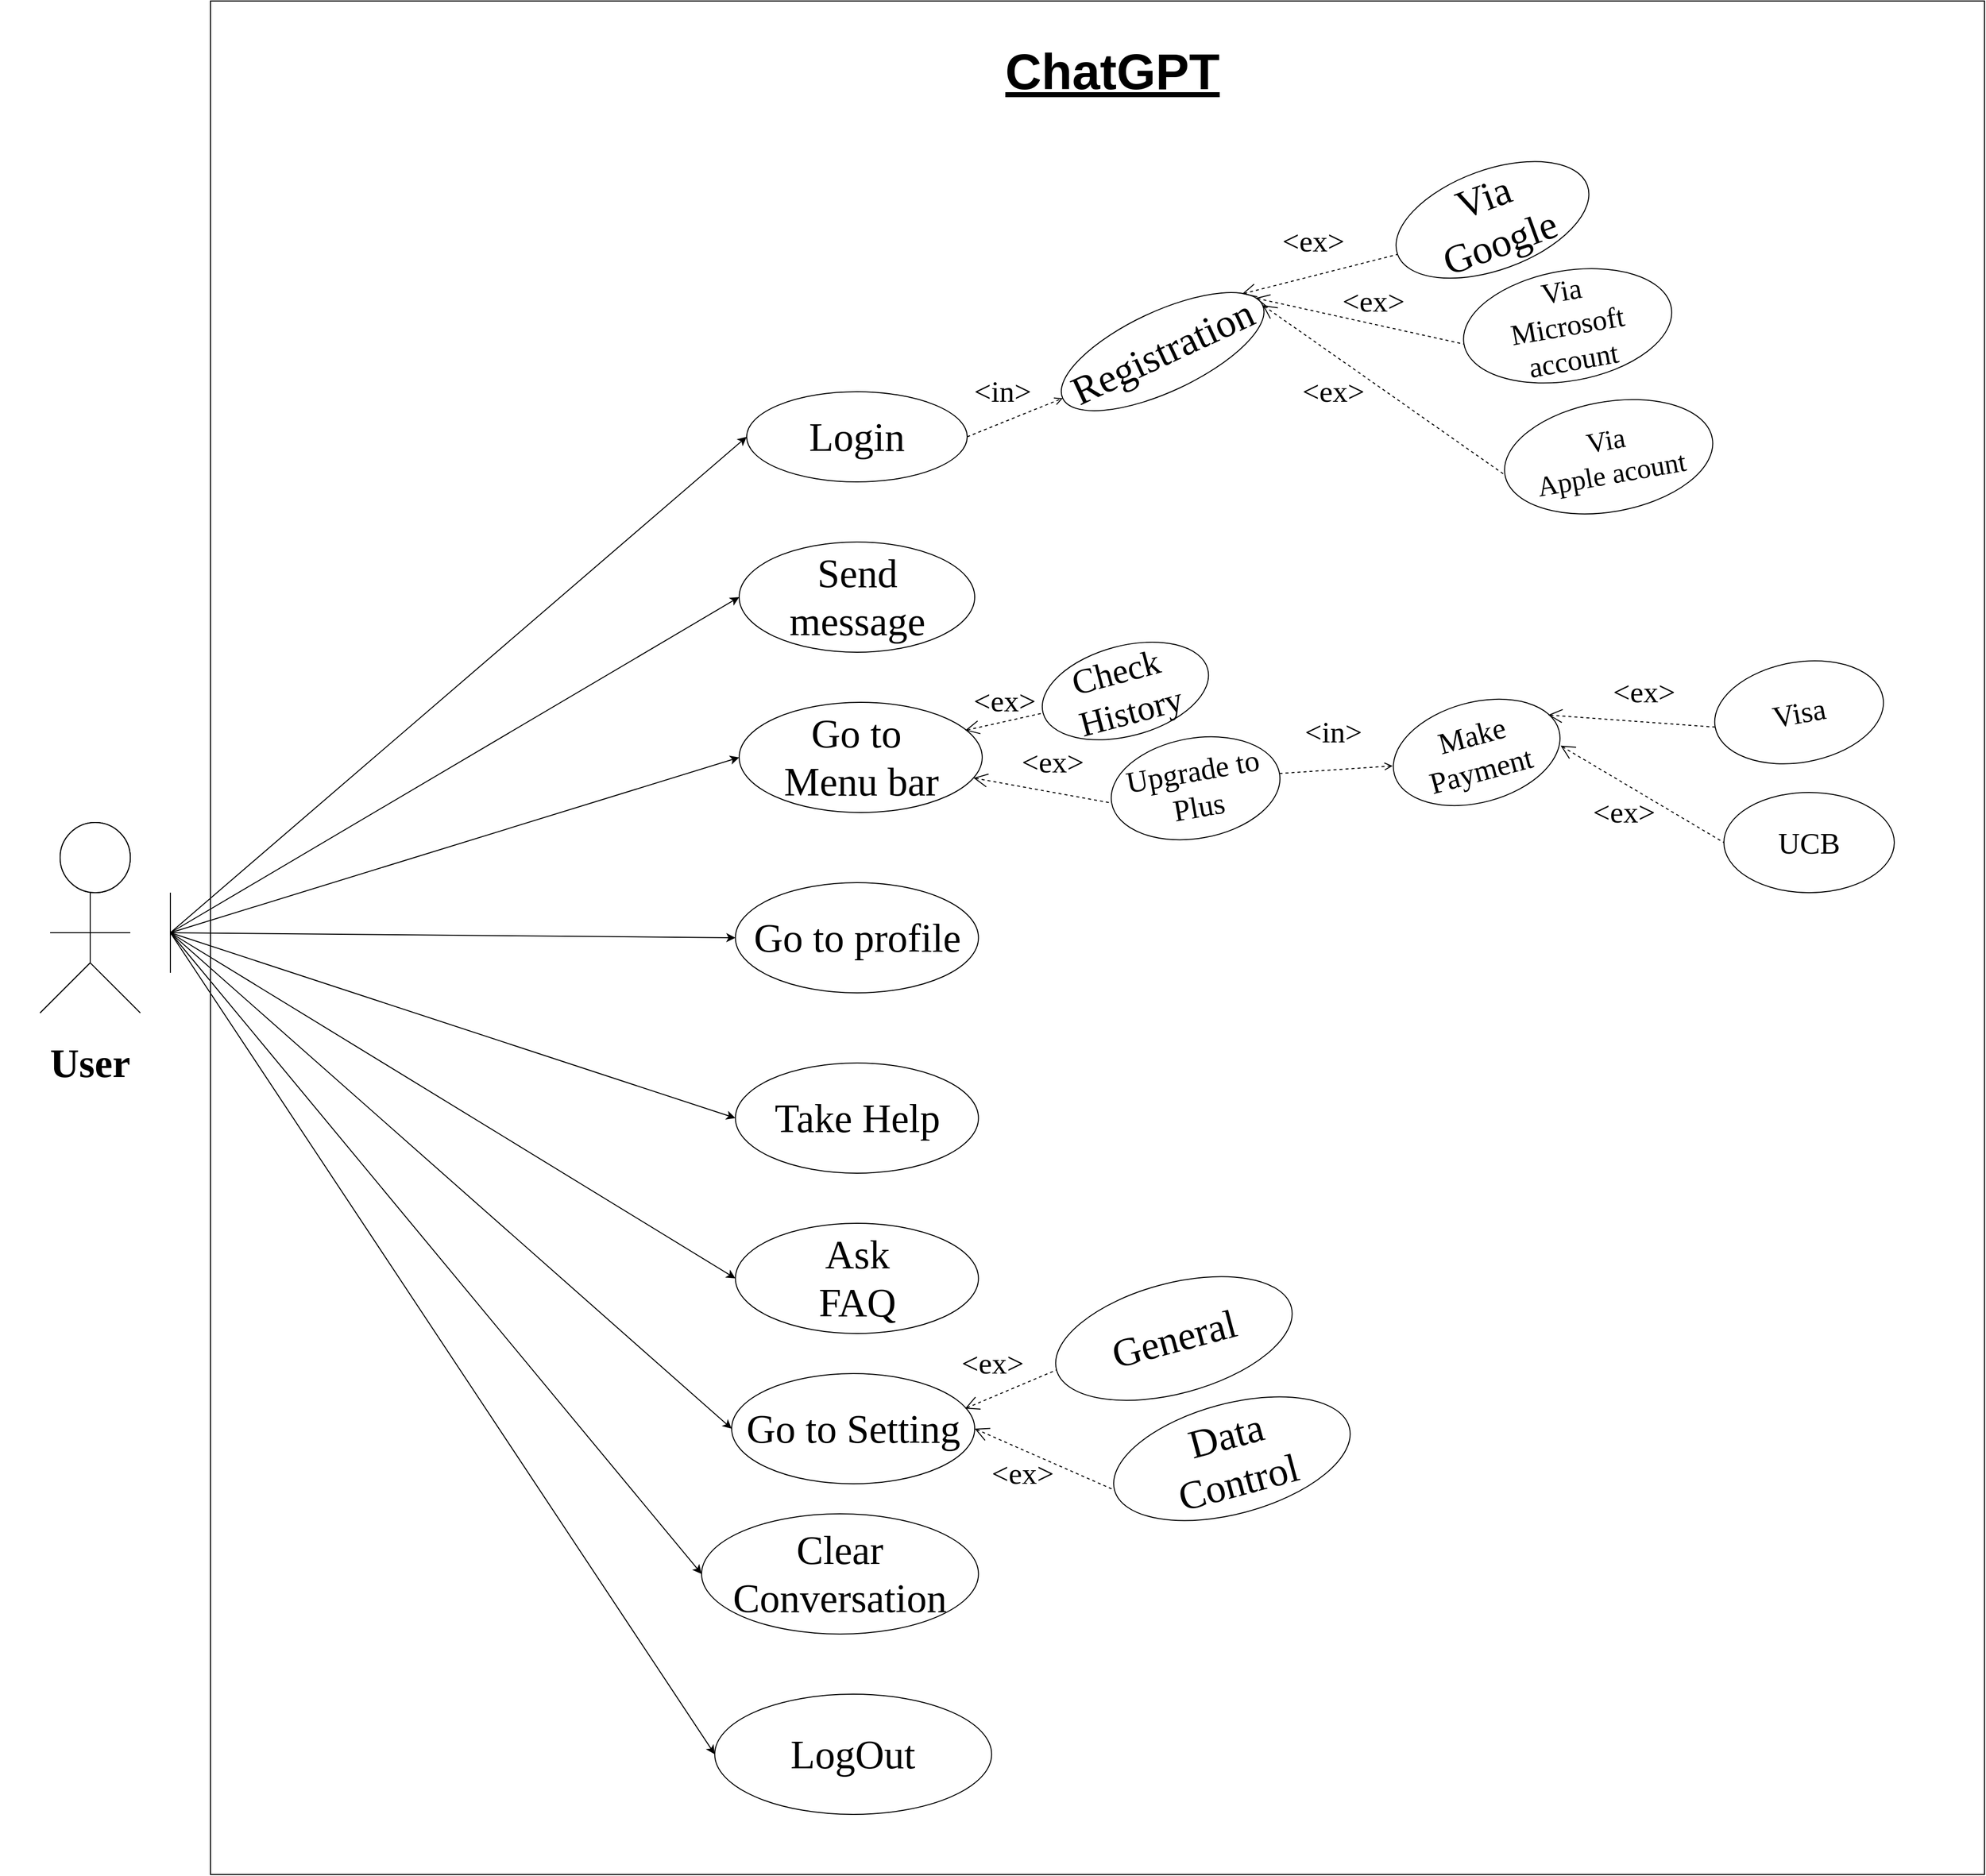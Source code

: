 <mxfile version="21.2.1" type="device">
  <diagram name="Page-1" id="ILiJkFNfnGtEeHsCnBNc">
    <mxGraphModel dx="4280" dy="3306" grid="1" gridSize="10" guides="1" tooltips="1" connect="1" arrows="1" fold="1" page="1" pageScale="1" pageWidth="827" pageHeight="1169" math="0" shadow="0">
      <root>
        <mxCell id="0" />
        <mxCell id="1" parent="0" />
        <mxCell id="FtxeGz9yoECI1jrde65M-79" value="" style="shape=rect;html=1;verticalAlign=top;fontStyle=1;align=center;whiteSpace=wrap;" vertex="1" parent="1">
          <mxGeometry x="200" y="-330" width="1770" height="1870" as="geometry" />
        </mxCell>
        <mxCell id="FtxeGz9yoECI1jrde65M-1" value="" style="ellipse;whiteSpace=wrap;html=1;aspect=fixed;" vertex="1" parent="1">
          <mxGeometry x="50" y="490" width="70" height="70" as="geometry" />
        </mxCell>
        <mxCell id="FtxeGz9yoECI1jrde65M-2" value="" style="endArrow=none;html=1;rounded=0;" edge="1" parent="1">
          <mxGeometry width="50" height="50" relative="1" as="geometry">
            <mxPoint x="80" y="630" as="sourcePoint" />
            <mxPoint x="80" y="560" as="targetPoint" />
          </mxGeometry>
        </mxCell>
        <mxCell id="FtxeGz9yoECI1jrde65M-3" value="" style="endArrow=none;html=1;rounded=0;" edge="1" parent="1">
          <mxGeometry width="50" height="50" relative="1" as="geometry">
            <mxPoint x="30" y="680" as="sourcePoint" />
            <mxPoint x="80" y="630" as="targetPoint" />
          </mxGeometry>
        </mxCell>
        <mxCell id="FtxeGz9yoECI1jrde65M-4" value="" style="endArrow=none;html=1;rounded=0;" edge="1" parent="1">
          <mxGeometry width="50" height="50" relative="1" as="geometry">
            <mxPoint x="130" y="680" as="sourcePoint" />
            <mxPoint x="80" y="630" as="targetPoint" />
          </mxGeometry>
        </mxCell>
        <mxCell id="FtxeGz9yoECI1jrde65M-5" value="" style="endArrow=none;html=1;rounded=0;" edge="1" parent="1">
          <mxGeometry width="50" height="50" relative="1" as="geometry">
            <mxPoint x="40" y="600" as="sourcePoint" />
            <mxPoint x="120" y="600" as="targetPoint" />
          </mxGeometry>
        </mxCell>
        <mxCell id="FtxeGz9yoECI1jrde65M-7" value="&lt;font face=&quot;Times New Roman&quot; style=&quot;font-size: 40px;&quot;&gt;&lt;b&gt;User&lt;/b&gt;&lt;/font&gt;" style="text;html=1;strokeColor=none;fillColor=none;align=center;verticalAlign=middle;whiteSpace=wrap;rounded=0;" vertex="1" parent="1">
          <mxGeometry x="-10" y="690" width="180" height="80" as="geometry" />
        </mxCell>
        <mxCell id="FtxeGz9yoECI1jrde65M-8" value="&lt;font style=&quot;font-size: 50px;&quot;&gt;&lt;u&gt;&lt;b&gt;ChatGPT&lt;/b&gt;&lt;/u&gt;&lt;/font&gt;" style="text;html=1;strokeColor=none;fillColor=none;align=center;verticalAlign=middle;whiteSpace=wrap;rounded=0;" vertex="1" parent="1">
          <mxGeometry x="950" y="-300" width="300" height="80" as="geometry" />
        </mxCell>
        <mxCell id="FtxeGz9yoECI1jrde65M-10" value="&lt;font face=&quot;Times New Roman&quot; style=&quot;font-size: 40px;&quot;&gt;Login&lt;/font&gt;" style="ellipse;whiteSpace=wrap;html=1;" vertex="1" parent="1">
          <mxGeometry x="735" y="60" width="220" height="90" as="geometry" />
        </mxCell>
        <mxCell id="FtxeGz9yoECI1jrde65M-12" value="&lt;font style=&quot;font-size: 40px;&quot; face=&quot;Times New Roman&quot;&gt;Registration&lt;/font&gt;" style="ellipse;whiteSpace=wrap;html=1;rotation=-25;" vertex="1" parent="1">
          <mxGeometry x="1040" y="-20" width="220" height="80" as="geometry" />
        </mxCell>
        <mxCell id="FtxeGz9yoECI1jrde65M-14" value="&lt;font face=&quot;Times New Roman&quot; style=&quot;font-size: 40px;&quot;&gt;Via&lt;br&gt;Google&lt;/font&gt;" style="ellipse;whiteSpace=wrap;html=1;rotation=-20;" vertex="1" parent="1">
          <mxGeometry x="1378.34" y="-161.44" width="201.46" height="99.81" as="geometry" />
        </mxCell>
        <mxCell id="FtxeGz9yoECI1jrde65M-16" value="&lt;font face=&quot;Times New Roman&quot; style=&quot;font-size: 29px;&quot;&gt;Via&lt;br&gt;Microsoft account&lt;/font&gt;" style="ellipse;whiteSpace=wrap;html=1;rotation=-10;" vertex="1" parent="1">
          <mxGeometry x="1449.07" y="-60.67" width="210" height="109.81" as="geometry" />
        </mxCell>
        <mxCell id="FtxeGz9yoECI1jrde65M-18" value="&lt;font face=&quot;Times New Roman&quot; style=&quot;font-size: 28px;&quot;&gt;Via&lt;br&gt;Apple acount&lt;/font&gt;" style="ellipse;whiteSpace=wrap;html=1;rotation=-10;" vertex="1" parent="1">
          <mxGeometry x="1490" y="70" width="210" height="109.81" as="geometry" />
        </mxCell>
        <mxCell id="FtxeGz9yoECI1jrde65M-19" value="&lt;font face=&quot;Times New Roman&quot; style=&quot;font-size: 40px;&quot;&gt;Send&lt;br&gt;message&lt;br&gt;&lt;/font&gt;" style="ellipse;whiteSpace=wrap;html=1;" vertex="1" parent="1">
          <mxGeometry x="727.5" y="210" width="235" height="110" as="geometry" />
        </mxCell>
        <mxCell id="FtxeGz9yoECI1jrde65M-20" value="&lt;font face=&quot;Times New Roman&quot; style=&quot;font-size: 40px;&quot;&gt;Go to&amp;nbsp;&lt;br&gt;Menu bar&lt;br&gt;&lt;/font&gt;" style="ellipse;whiteSpace=wrap;html=1;" vertex="1" parent="1">
          <mxGeometry x="727.5" y="370" width="242.5" height="110" as="geometry" />
        </mxCell>
        <mxCell id="FtxeGz9yoECI1jrde65M-22" value="&lt;font face=&quot;Times New Roman&quot; style=&quot;font-size: 35px;&quot;&gt;Check&amp;nbsp;&lt;br&gt;History&lt;/font&gt;" style="ellipse;whiteSpace=wrap;html=1;rotation=-15;" vertex="1" parent="1">
          <mxGeometry x="1027.85" y="313.7" width="170" height="90" as="geometry" />
        </mxCell>
        <mxCell id="FtxeGz9yoECI1jrde65M-32" value="&lt;font style=&quot;font-size: 30px;&quot; face=&quot;Times New Roman&quot;&gt;Upgrade to&lt;br&gt;Plus&lt;/font&gt;" style="ellipse;whiteSpace=wrap;html=1;rotation=-10;" vertex="1" parent="1">
          <mxGeometry x="1097.88" y="405.81" width="170" height="100" as="geometry" />
        </mxCell>
        <mxCell id="FtxeGz9yoECI1jrde65M-34" value="&lt;font style=&quot;font-size: 30px;&quot; face=&quot;Times New Roman&quot;&gt;&lt;span style=&quot;font-size: 30px;&quot;&gt;Make&lt;br&gt;&lt;/span&gt;Payment&lt;/font&gt;" style="ellipse;whiteSpace=wrap;html=1;rotation=-15;" vertex="1" parent="1">
          <mxGeometry x="1378.34" y="370" width="170" height="100" as="geometry" />
        </mxCell>
        <mxCell id="FtxeGz9yoECI1jrde65M-36" value="&lt;font face=&quot;Times New Roman&quot;&gt;&lt;span style=&quot;font-size: 30px;&quot;&gt;Visa&lt;/span&gt;&lt;/font&gt;" style="ellipse;whiteSpace=wrap;html=1;rotation=-10;" vertex="1" parent="1">
          <mxGeometry x="1700" y="330" width="170" height="100" as="geometry" />
        </mxCell>
        <mxCell id="FtxeGz9yoECI1jrde65M-38" value="&lt;font face=&quot;Times New Roman&quot;&gt;&lt;span style=&quot;font-size: 30px;&quot;&gt;UCB&lt;/span&gt;&lt;/font&gt;" style="ellipse;whiteSpace=wrap;html=1;rotation=0;" vertex="1" parent="1">
          <mxGeometry x="1710" y="460" width="170" height="100" as="geometry" />
        </mxCell>
        <mxCell id="FtxeGz9yoECI1jrde65M-39" value="&lt;font face=&quot;Times New Roman&quot; style=&quot;font-size: 40px;&quot;&gt;Go to profile&lt;br&gt;&lt;/font&gt;" style="ellipse;whiteSpace=wrap;html=1;" vertex="1" parent="1">
          <mxGeometry x="723.75" y="550" width="242.5" height="110" as="geometry" />
        </mxCell>
        <mxCell id="FtxeGz9yoECI1jrde65M-40" value="&lt;font face=&quot;Times New Roman&quot; style=&quot;font-size: 40px;&quot;&gt;Take Help&lt;br&gt;&lt;/font&gt;" style="ellipse;whiteSpace=wrap;html=1;" vertex="1" parent="1">
          <mxGeometry x="723.75" y="730" width="242.5" height="110" as="geometry" />
        </mxCell>
        <mxCell id="FtxeGz9yoECI1jrde65M-41" value="&lt;font face=&quot;Times New Roman&quot; style=&quot;font-size: 40px;&quot;&gt;Ask&lt;br&gt;FAQ&lt;br&gt;&lt;/font&gt;" style="ellipse;whiteSpace=wrap;html=1;" vertex="1" parent="1">
          <mxGeometry x="723.75" y="890" width="242.5" height="110" as="geometry" />
        </mxCell>
        <mxCell id="FtxeGz9yoECI1jrde65M-42" value="&lt;font face=&quot;Times New Roman&quot; style=&quot;font-size: 40px;&quot;&gt;Go to Setting&lt;br&gt;&lt;/font&gt;" style="ellipse;whiteSpace=wrap;html=1;" vertex="1" parent="1">
          <mxGeometry x="720" y="1040" width="242.5" height="110" as="geometry" />
        </mxCell>
        <mxCell id="FtxeGz9yoECI1jrde65M-43" value="&lt;font face=&quot;Times New Roman&quot; style=&quot;font-size: 40px;&quot;&gt;Clear&lt;br&gt;Conversation&lt;br&gt;&lt;/font&gt;" style="ellipse;whiteSpace=wrap;html=1;" vertex="1" parent="1">
          <mxGeometry x="690" y="1180" width="276.25" height="120" as="geometry" />
        </mxCell>
        <mxCell id="FtxeGz9yoECI1jrde65M-44" value="&lt;font face=&quot;Times New Roman&quot; style=&quot;font-size: 40px;&quot;&gt;LogOut&lt;br&gt;&lt;/font&gt;" style="ellipse;whiteSpace=wrap;html=1;" vertex="1" parent="1">
          <mxGeometry x="703.13" y="1360" width="276.25" height="120" as="geometry" />
        </mxCell>
        <mxCell id="FtxeGz9yoECI1jrde65M-46" value="&lt;font face=&quot;Times New Roman&quot; style=&quot;font-size: 40px;&quot;&gt;General&lt;br&gt;&lt;/font&gt;" style="ellipse;whiteSpace=wrap;html=1;rotation=-15;" vertex="1" parent="1">
          <mxGeometry x="1040" y="950" width="242.5" height="110" as="geometry" />
        </mxCell>
        <mxCell id="FtxeGz9yoECI1jrde65M-48" value="&lt;font face=&quot;Times New Roman&quot; style=&quot;font-size: 40px;&quot;&gt;Data&lt;br&gt;Control&lt;br&gt;&lt;/font&gt;" style="ellipse;whiteSpace=wrap;html=1;rotation=-15;" vertex="1" parent="1">
          <mxGeometry x="1097.88" y="1070" width="242.5" height="110" as="geometry" />
        </mxCell>
        <mxCell id="FtxeGz9yoECI1jrde65M-49" value="" style="endArrow=none;html=1;rounded=0;" edge="1" parent="1">
          <mxGeometry width="50" height="50" relative="1" as="geometry">
            <mxPoint x="160" y="640" as="sourcePoint" />
            <mxPoint x="160" y="560" as="targetPoint" />
          </mxGeometry>
        </mxCell>
        <mxCell id="FtxeGz9yoECI1jrde65M-50" value="" style="endArrow=classic;html=1;rounded=0;entryX=0;entryY=0.5;entryDx=0;entryDy=0;" edge="1" parent="1" target="FtxeGz9yoECI1jrde65M-10">
          <mxGeometry width="50" height="50" relative="1" as="geometry">
            <mxPoint x="160" y="600" as="sourcePoint" />
            <mxPoint x="440" y="460" as="targetPoint" />
          </mxGeometry>
        </mxCell>
        <mxCell id="FtxeGz9yoECI1jrde65M-51" value="" style="endArrow=classic;html=1;rounded=0;entryX=0;entryY=0.5;entryDx=0;entryDy=0;" edge="1" parent="1" target="FtxeGz9yoECI1jrde65M-19">
          <mxGeometry width="50" height="50" relative="1" as="geometry">
            <mxPoint x="160" y="600" as="sourcePoint" />
            <mxPoint x="745" y="115" as="targetPoint" />
          </mxGeometry>
        </mxCell>
        <mxCell id="FtxeGz9yoECI1jrde65M-52" value="" style="endArrow=classic;html=1;rounded=0;entryX=0;entryY=0.5;entryDx=0;entryDy=0;" edge="1" parent="1" target="FtxeGz9yoECI1jrde65M-20">
          <mxGeometry width="50" height="50" relative="1" as="geometry">
            <mxPoint x="160" y="600" as="sourcePoint" />
            <mxPoint x="755" y="125" as="targetPoint" />
          </mxGeometry>
        </mxCell>
        <mxCell id="FtxeGz9yoECI1jrde65M-53" value="" style="endArrow=classic;html=1;rounded=0;entryX=0;entryY=0.5;entryDx=0;entryDy=0;" edge="1" parent="1" target="FtxeGz9yoECI1jrde65M-39">
          <mxGeometry width="50" height="50" relative="1" as="geometry">
            <mxPoint x="160" y="600" as="sourcePoint" />
            <mxPoint x="738" y="435" as="targetPoint" />
          </mxGeometry>
        </mxCell>
        <mxCell id="FtxeGz9yoECI1jrde65M-54" value="" style="endArrow=classic;html=1;rounded=0;entryX=0;entryY=0.5;entryDx=0;entryDy=0;" edge="1" parent="1" target="FtxeGz9yoECI1jrde65M-40">
          <mxGeometry width="50" height="50" relative="1" as="geometry">
            <mxPoint x="160" y="600" as="sourcePoint" />
            <mxPoint x="748" y="445" as="targetPoint" />
          </mxGeometry>
        </mxCell>
        <mxCell id="FtxeGz9yoECI1jrde65M-55" value="" style="endArrow=classic;html=1;rounded=0;entryX=0;entryY=0.5;entryDx=0;entryDy=0;" edge="1" parent="1" target="FtxeGz9yoECI1jrde65M-41">
          <mxGeometry width="50" height="50" relative="1" as="geometry">
            <mxPoint x="160" y="600" as="sourcePoint" />
            <mxPoint x="758" y="455" as="targetPoint" />
          </mxGeometry>
        </mxCell>
        <mxCell id="FtxeGz9yoECI1jrde65M-56" value="" style="endArrow=classic;html=1;rounded=0;entryX=0;entryY=0.5;entryDx=0;entryDy=0;" edge="1" parent="1" target="FtxeGz9yoECI1jrde65M-42">
          <mxGeometry width="50" height="50" relative="1" as="geometry">
            <mxPoint x="160" y="600" as="sourcePoint" />
            <mxPoint x="768" y="465" as="targetPoint" />
          </mxGeometry>
        </mxCell>
        <mxCell id="FtxeGz9yoECI1jrde65M-57" value="" style="endArrow=classic;html=1;rounded=0;entryX=0;entryY=0.5;entryDx=0;entryDy=0;" edge="1" parent="1" target="FtxeGz9yoECI1jrde65M-43">
          <mxGeometry width="50" height="50" relative="1" as="geometry">
            <mxPoint x="160" y="600" as="sourcePoint" />
            <mxPoint x="778" y="475" as="targetPoint" />
          </mxGeometry>
        </mxCell>
        <mxCell id="FtxeGz9yoECI1jrde65M-58" value="" style="endArrow=classic;html=1;rounded=0;entryX=0;entryY=0.5;entryDx=0;entryDy=0;" edge="1" parent="1" target="FtxeGz9yoECI1jrde65M-44">
          <mxGeometry width="50" height="50" relative="1" as="geometry">
            <mxPoint x="160" y="600" as="sourcePoint" />
            <mxPoint x="788" y="485" as="targetPoint" />
          </mxGeometry>
        </mxCell>
        <mxCell id="FtxeGz9yoECI1jrde65M-59" value="" style="ellipse;whiteSpace=wrap;html=1;aspect=fixed;" vertex="1" parent="1">
          <mxGeometry x="50" y="490" width="70" height="70" as="geometry" />
        </mxCell>
        <mxCell id="FtxeGz9yoECI1jrde65M-60" value="" style="endArrow=none;html=1;rounded=0;" edge="1" parent="1">
          <mxGeometry width="50" height="50" relative="1" as="geometry">
            <mxPoint x="80" y="630" as="sourcePoint" />
            <mxPoint x="80" y="560" as="targetPoint" />
          </mxGeometry>
        </mxCell>
        <mxCell id="FtxeGz9yoECI1jrde65M-61" value="" style="ellipse;whiteSpace=wrap;html=1;aspect=fixed;" vertex="1" parent="1">
          <mxGeometry x="50" y="490" width="70" height="70" as="geometry" />
        </mxCell>
        <mxCell id="FtxeGz9yoECI1jrde65M-62" value="" style="endArrow=none;html=1;rounded=0;" edge="1" parent="1">
          <mxGeometry width="50" height="50" relative="1" as="geometry">
            <mxPoint x="80" y="630" as="sourcePoint" />
            <mxPoint x="80" y="560" as="targetPoint" />
          </mxGeometry>
        </mxCell>
        <mxCell id="FtxeGz9yoECI1jrde65M-63" value="" style="endArrow=none;html=1;rounded=0;" edge="1" parent="1">
          <mxGeometry width="50" height="50" relative="1" as="geometry">
            <mxPoint x="40" y="600" as="sourcePoint" />
            <mxPoint x="120" y="600" as="targetPoint" />
          </mxGeometry>
        </mxCell>
        <mxCell id="FtxeGz9yoECI1jrde65M-64" value="" style="endArrow=none;html=1;rounded=0;" edge="1" parent="1">
          <mxGeometry width="50" height="50" relative="1" as="geometry">
            <mxPoint x="30" y="680" as="sourcePoint" />
            <mxPoint x="80" y="630" as="targetPoint" />
          </mxGeometry>
        </mxCell>
        <mxCell id="FtxeGz9yoECI1jrde65M-80" value="&lt;font face=&quot;Times New Roman&quot; style=&quot;font-size: 30px;&quot;&gt;&amp;lt;in&amp;gt;&lt;/font&gt;" style="edgeStyle=none;html=1;endArrow=open;verticalAlign=bottom;dashed=1;labelBackgroundColor=none;rounded=0;exitX=1;exitY=0.5;exitDx=0;exitDy=0;entryX=0;entryY=0.5;entryDx=0;entryDy=0;" edge="1" parent="1" source="FtxeGz9yoECI1jrde65M-10" target="FtxeGz9yoECI1jrde65M-12">
          <mxGeometry x="-0.19" y="10" width="160" relative="1" as="geometry">
            <mxPoint x="955" y="170" as="sourcePoint" />
            <mxPoint x="1115" y="170" as="targetPoint" />
            <mxPoint as="offset" />
          </mxGeometry>
        </mxCell>
        <mxCell id="FtxeGz9yoECI1jrde65M-81" value="&lt;font face=&quot;Times New Roman&quot; style=&quot;font-size: 30px;&quot;&gt;&amp;lt;ex&amp;gt;&lt;/font&gt;" style="edgeStyle=none;html=1;startArrow=open;endArrow=none;startSize=12;verticalAlign=bottom;dashed=1;labelBackgroundColor=none;rounded=0;entryX=0;entryY=0.5;entryDx=0;entryDy=0;exitX=1;exitY=0.5;exitDx=0;exitDy=0;" edge="1" parent="1" source="FtxeGz9yoECI1jrde65M-12" target="FtxeGz9yoECI1jrde65M-18">
          <mxGeometry x="-0.197" y="-47" width="160" relative="1" as="geometry">
            <mxPoint x="1230" as="sourcePoint" />
            <mxPoint x="1390" as="targetPoint" />
            <mxPoint as="offset" />
          </mxGeometry>
        </mxCell>
        <mxCell id="FtxeGz9yoECI1jrde65M-82" value="&lt;font face=&quot;Times New Roman&quot; style=&quot;font-size: 30px;&quot;&gt;&amp;lt;ex&amp;gt;&lt;/font&gt;" style="edgeStyle=none;html=1;startArrow=open;endArrow=none;startSize=12;verticalAlign=bottom;dashed=1;labelBackgroundColor=none;rounded=0;entryX=0;entryY=0.5;entryDx=0;entryDy=0;exitX=0.984;exitY=0.383;exitDx=0;exitDy=0;exitPerimeter=0;" edge="1" parent="1" source="FtxeGz9yoECI1jrde65M-12" target="FtxeGz9yoECI1jrde65M-16">
          <mxGeometry x="0.126" y="2" width="160" relative="1" as="geometry">
            <mxPoint x="1230" as="sourcePoint" />
            <mxPoint x="1390" as="targetPoint" />
            <mxPoint as="offset" />
          </mxGeometry>
        </mxCell>
        <mxCell id="FtxeGz9yoECI1jrde65M-83" value="&lt;font face=&quot;Times New Roman&quot; style=&quot;font-size: 30px;&quot;&gt;&amp;lt;ex&amp;gt;&lt;/font&gt;" style="edgeStyle=none;html=1;startArrow=open;endArrow=none;startSize=12;verticalAlign=bottom;dashed=1;labelBackgroundColor=none;rounded=0;entryX=0;entryY=0.5;entryDx=0;entryDy=0;exitX=0.937;exitY=0.266;exitDx=0;exitDy=0;exitPerimeter=0;" edge="1" parent="1" source="FtxeGz9yoECI1jrde65M-12" target="FtxeGz9yoECI1jrde65M-14">
          <mxGeometry x="-0.043" y="14" width="160" relative="1" as="geometry">
            <mxPoint x="1230" as="sourcePoint" />
            <mxPoint x="1390" as="targetPoint" />
            <mxPoint as="offset" />
          </mxGeometry>
        </mxCell>
        <mxCell id="FtxeGz9yoECI1jrde65M-85" value="&lt;font face=&quot;Times New Roman&quot; style=&quot;font-size: 30px;&quot;&gt;&amp;lt;ex&amp;gt;&lt;/font&gt;" style="edgeStyle=none;html=1;startArrow=open;endArrow=none;startSize=12;verticalAlign=bottom;dashed=1;labelBackgroundColor=none;rounded=0;exitX=0.93;exitY=0.255;exitDx=0;exitDy=0;exitPerimeter=0;entryX=0;entryY=0.5;entryDx=0;entryDy=0;" edge="1" parent="1" source="FtxeGz9yoECI1jrde65M-20" target="FtxeGz9yoECI1jrde65M-22">
          <mxGeometry width="160" relative="1" as="geometry">
            <mxPoint x="1180" y="440" as="sourcePoint" />
            <mxPoint x="1340" y="440" as="targetPoint" />
          </mxGeometry>
        </mxCell>
        <mxCell id="FtxeGz9yoECI1jrde65M-86" value="&lt;font style=&quot;font-size: 30px;&quot; face=&quot;Times New Roman&quot;&gt;&amp;lt;ex&amp;gt;&lt;/font&gt;" style="edgeStyle=none;html=1;startArrow=open;endArrow=none;startSize=12;verticalAlign=bottom;dashed=1;labelBackgroundColor=none;rounded=0;entryX=0;entryY=0.5;entryDx=0;entryDy=0;" edge="1" parent="1" source="FtxeGz9yoECI1jrde65M-20" target="FtxeGz9yoECI1jrde65M-32">
          <mxGeometry x="0.116" y="10" width="160" relative="1" as="geometry">
            <mxPoint x="1180" y="440" as="sourcePoint" />
            <mxPoint x="1340" y="440" as="targetPoint" />
            <mxPoint as="offset" />
          </mxGeometry>
        </mxCell>
        <mxCell id="FtxeGz9yoECI1jrde65M-87" value="&lt;font face=&quot;Times New Roman&quot; style=&quot;font-size: 30px;&quot;&gt;&amp;lt;in&amp;gt;&lt;/font&gt;" style="edgeStyle=none;html=1;endArrow=open;verticalAlign=bottom;dashed=1;labelBackgroundColor=none;rounded=0;exitX=1;exitY=0.5;exitDx=0;exitDy=0;entryX=0.003;entryY=0.413;entryDx=0;entryDy=0;entryPerimeter=0;" edge="1" parent="1" source="FtxeGz9yoECI1jrde65M-32" target="FtxeGz9yoECI1jrde65M-34">
          <mxGeometry x="-0.033" y="17" width="160" relative="1" as="geometry">
            <mxPoint x="1380" y="440" as="sourcePoint" />
            <mxPoint x="1540" y="440" as="targetPoint" />
            <mxPoint as="offset" />
          </mxGeometry>
        </mxCell>
        <mxCell id="FtxeGz9yoECI1jrde65M-88" value="&lt;font style=&quot;font-size: 30px;&quot; face=&quot;Times New Roman&quot;&gt;&amp;lt;ex&amp;gt;&lt;/font&gt;" style="edgeStyle=none;html=1;startArrow=open;endArrow=none;startSize=12;verticalAlign=bottom;dashed=1;labelBackgroundColor=none;rounded=0;exitX=0.962;exitY=0.324;exitDx=0;exitDy=0;exitPerimeter=0;entryX=0;entryY=0.5;entryDx=0;entryDy=0;" edge="1" parent="1" source="FtxeGz9yoECI1jrde65M-34" target="FtxeGz9yoECI1jrde65M-36">
          <mxGeometry x="0.136" y="10" width="160" relative="1" as="geometry">
            <mxPoint x="1570" y="440" as="sourcePoint" />
            <mxPoint x="1730" y="440" as="targetPoint" />
            <mxPoint as="offset" />
          </mxGeometry>
        </mxCell>
        <mxCell id="FtxeGz9yoECI1jrde65M-89" value="&lt;font face=&quot;Times New Roman&quot; style=&quot;font-size: 30px;&quot;&gt;&amp;lt;ex&amp;gt;&lt;/font&gt;" style="edgeStyle=none;html=1;startArrow=open;endArrow=none;startSize=12;verticalAlign=bottom;dashed=1;labelBackgroundColor=none;rounded=0;exitX=0.986;exitY=0.652;exitDx=0;exitDy=0;exitPerimeter=0;entryX=0;entryY=0.5;entryDx=0;entryDy=0;" edge="1" parent="1" source="FtxeGz9yoECI1jrde65M-34" target="FtxeGz9yoECI1jrde65M-38">
          <mxGeometry x="0.038" y="-42" width="160" relative="1" as="geometry">
            <mxPoint x="1570" y="440" as="sourcePoint" />
            <mxPoint x="1730" y="440" as="targetPoint" />
            <mxPoint as="offset" />
          </mxGeometry>
        </mxCell>
        <mxCell id="FtxeGz9yoECI1jrde65M-90" value="&lt;font style=&quot;font-size: 30px;&quot; face=&quot;Times New Roman&quot;&gt;&amp;lt;ex&amp;gt;&lt;/font&gt;" style="edgeStyle=none;html=1;startArrow=open;endArrow=none;startSize=12;verticalAlign=bottom;dashed=1;labelBackgroundColor=none;rounded=0;exitX=0.96;exitY=0.318;exitDx=0;exitDy=0;exitPerimeter=0;entryX=0;entryY=0.5;entryDx=0;entryDy=0;" edge="1" parent="1" source="FtxeGz9yoECI1jrde65M-42" target="FtxeGz9yoECI1jrde65M-46">
          <mxGeometry x="-0.298" y="12" width="160" relative="1" as="geometry">
            <mxPoint x="970" y="1060" as="sourcePoint" />
            <mxPoint x="1130" y="1060" as="targetPoint" />
            <mxPoint as="offset" />
          </mxGeometry>
        </mxCell>
        <mxCell id="FtxeGz9yoECI1jrde65M-91" value="&lt;font style=&quot;font-size: 30px;&quot; face=&quot;Times New Roman&quot;&gt;&amp;lt;ex&amp;gt;&lt;/font&gt;" style="edgeStyle=none;html=1;startArrow=open;endArrow=none;startSize=12;verticalAlign=bottom;dashed=1;labelBackgroundColor=none;rounded=0;exitX=1;exitY=0.5;exitDx=0;exitDy=0;entryX=0;entryY=0.5;entryDx=0;entryDy=0;" edge="1" parent="1" source="FtxeGz9yoECI1jrde65M-42" target="FtxeGz9yoECI1jrde65M-48">
          <mxGeometry x="-0.086" y="-40" width="160" relative="1" as="geometry">
            <mxPoint x="970" y="1060" as="sourcePoint" />
            <mxPoint x="1130" y="1060" as="targetPoint" />
            <mxPoint as="offset" />
          </mxGeometry>
        </mxCell>
      </root>
    </mxGraphModel>
  </diagram>
</mxfile>
